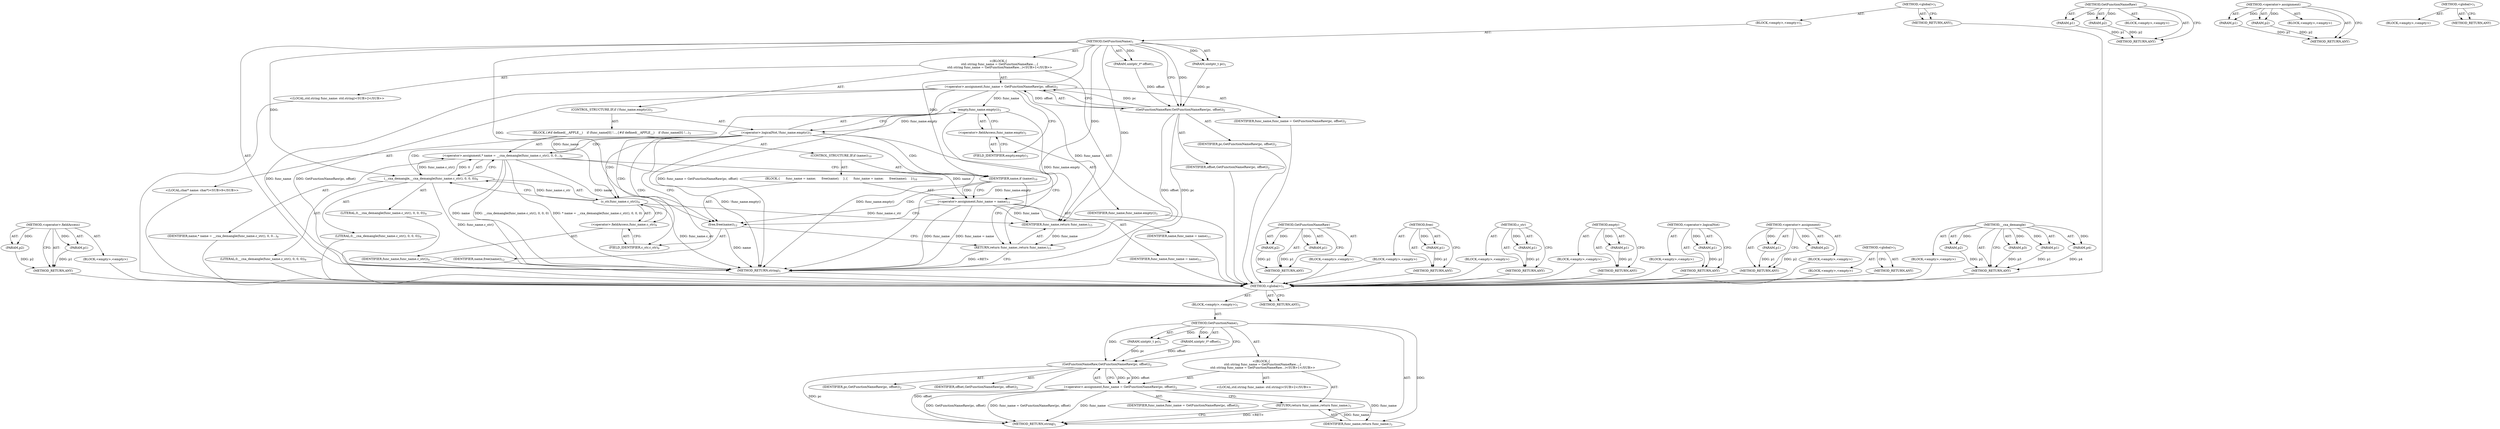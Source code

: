 digraph "&lt;global&gt;" {
vulnerable_91 [label=<(METHOD,&lt;operator&gt;.fieldAccess)>];
vulnerable_92 [label=<(PARAM,p1)>];
vulnerable_93 [label=<(PARAM,p2)>];
vulnerable_94 [label=<(BLOCK,&lt;empty&gt;,&lt;empty&gt;)>];
vulnerable_95 [label=<(METHOD_RETURN,ANY)>];
vulnerable_6 [label=<(METHOD,&lt;global&gt;)<SUB>1</SUB>>];
vulnerable_7 [label=<(BLOCK,&lt;empty&gt;,&lt;empty&gt;)<SUB>1</SUB>>];
vulnerable_8 [label=<(METHOD,GetFunctionName)<SUB>1</SUB>>];
vulnerable_9 [label=<(PARAM,uintptr_t pc)<SUB>1</SUB>>];
vulnerable_10 [label=<(PARAM,uintptr_t* offset)<SUB>1</SUB>>];
vulnerable_11 [label="<(BLOCK,{
   std::string func_name = GetFunctionNameRaw...,{
   std::string func_name = GetFunctionNameRaw...)<SUB>1</SUB>>"];
vulnerable_12 [label="<(LOCAL,std.string func_name: std.string)<SUB>2</SUB>>"];
vulnerable_13 [label=<(&lt;operator&gt;.assignment,func_name = GetFunctionNameRaw(pc, offset))<SUB>2</SUB>>];
vulnerable_14 [label=<(IDENTIFIER,func_name,func_name = GetFunctionNameRaw(pc, offset))<SUB>2</SUB>>];
vulnerable_15 [label=<(GetFunctionNameRaw,GetFunctionNameRaw(pc, offset))<SUB>2</SUB>>];
vulnerable_16 [label=<(IDENTIFIER,pc,GetFunctionNameRaw(pc, offset))<SUB>2</SUB>>];
vulnerable_17 [label=<(IDENTIFIER,offset,GetFunctionNameRaw(pc, offset))<SUB>2</SUB>>];
vulnerable_18 [label=<(CONTROL_STRUCTURE,IF,if (!func_name.empty()))<SUB>3</SUB>>];
vulnerable_19 [label=<(&lt;operator&gt;.logicalNot,!func_name.empty())<SUB>3</SUB>>];
vulnerable_20 [label=<(empty,func_name.empty())<SUB>3</SUB>>];
vulnerable_21 [label=<(&lt;operator&gt;.fieldAccess,func_name.empty)<SUB>3</SUB>>];
vulnerable_22 [label=<(IDENTIFIER,func_name,func_name.empty())<SUB>3</SUB>>];
vulnerable_23 [label=<(FIELD_IDENTIFIER,empty,empty)<SUB>3</SUB>>];
vulnerable_24 [label=<(BLOCK,{
#if defined(__APPLE__)
    if (func_name[0] !...,{
#if defined(__APPLE__)
    if (func_name[0] !...)<SUB>3</SUB>>];
vulnerable_25 [label="<(LOCAL,char* name: char*)<SUB>9</SUB>>"];
vulnerable_26 [label=<(&lt;operator&gt;.assignment,* name = __cxa_demangle(func_name.c_str(), 0, 0...)<SUB>9</SUB>>];
vulnerable_27 [label=<(IDENTIFIER,name,* name = __cxa_demangle(func_name.c_str(), 0, 0...)<SUB>9</SUB>>];
vulnerable_28 [label=<(__cxa_demangle,__cxa_demangle(func_name.c_str(), 0, 0, 0))<SUB>9</SUB>>];
vulnerable_29 [label=<(c_str,func_name.c_str())<SUB>9</SUB>>];
vulnerable_30 [label=<(&lt;operator&gt;.fieldAccess,func_name.c_str)<SUB>9</SUB>>];
vulnerable_31 [label=<(IDENTIFIER,func_name,func_name.c_str())<SUB>9</SUB>>];
vulnerable_32 [label=<(FIELD_IDENTIFIER,c_str,c_str)<SUB>9</SUB>>];
vulnerable_33 [label=<(LITERAL,0,__cxa_demangle(func_name.c_str(), 0, 0, 0))<SUB>9</SUB>>];
vulnerable_34 [label=<(LITERAL,0,__cxa_demangle(func_name.c_str(), 0, 0, 0))<SUB>9</SUB>>];
vulnerable_35 [label=<(LITERAL,0,__cxa_demangle(func_name.c_str(), 0, 0, 0))<SUB>9</SUB>>];
vulnerable_36 [label=<(CONTROL_STRUCTURE,IF,if (name))<SUB>10</SUB>>];
vulnerable_37 [label=<(IDENTIFIER,name,if (name))<SUB>10</SUB>>];
vulnerable_38 [label=<(BLOCK,{
      func_name = name;
      free(name);
    },{
      func_name = name;
      free(name);
    })<SUB>10</SUB>>];
vulnerable_39 [label=<(&lt;operator&gt;.assignment,func_name = name)<SUB>11</SUB>>];
vulnerable_40 [label=<(IDENTIFIER,func_name,func_name = name)<SUB>11</SUB>>];
vulnerable_41 [label=<(IDENTIFIER,name,func_name = name)<SUB>11</SUB>>];
vulnerable_42 [label=<(free,free(name))<SUB>12</SUB>>];
vulnerable_43 [label=<(IDENTIFIER,name,free(name))<SUB>12</SUB>>];
vulnerable_44 [label=<(RETURN,return func_name;,return func_name;)<SUB>15</SUB>>];
vulnerable_45 [label=<(IDENTIFIER,func_name,return func_name;)<SUB>15</SUB>>];
vulnerable_46 [label=<(METHOD_RETURN,string)<SUB>1</SUB>>];
vulnerable_48 [label=<(METHOD_RETURN,ANY)<SUB>1</SUB>>];
vulnerable_78 [label=<(METHOD,GetFunctionNameRaw)>];
vulnerable_79 [label=<(PARAM,p1)>];
vulnerable_80 [label=<(PARAM,p2)>];
vulnerable_81 [label=<(BLOCK,&lt;empty&gt;,&lt;empty&gt;)>];
vulnerable_82 [label=<(METHOD_RETURN,ANY)>];
vulnerable_107 [label=<(METHOD,free)>];
vulnerable_108 [label=<(PARAM,p1)>];
vulnerable_109 [label=<(BLOCK,&lt;empty&gt;,&lt;empty&gt;)>];
vulnerable_110 [label=<(METHOD_RETURN,ANY)>];
vulnerable_103 [label=<(METHOD,c_str)>];
vulnerable_104 [label=<(PARAM,p1)>];
vulnerable_105 [label=<(BLOCK,&lt;empty&gt;,&lt;empty&gt;)>];
vulnerable_106 [label=<(METHOD_RETURN,ANY)>];
vulnerable_87 [label=<(METHOD,empty)>];
vulnerable_88 [label=<(PARAM,p1)>];
vulnerable_89 [label=<(BLOCK,&lt;empty&gt;,&lt;empty&gt;)>];
vulnerable_90 [label=<(METHOD_RETURN,ANY)>];
vulnerable_83 [label=<(METHOD,&lt;operator&gt;.logicalNot)>];
vulnerable_84 [label=<(PARAM,p1)>];
vulnerable_85 [label=<(BLOCK,&lt;empty&gt;,&lt;empty&gt;)>];
vulnerable_86 [label=<(METHOD_RETURN,ANY)>];
vulnerable_73 [label=<(METHOD,&lt;operator&gt;.assignment)>];
vulnerable_74 [label=<(PARAM,p1)>];
vulnerable_75 [label=<(PARAM,p2)>];
vulnerable_76 [label=<(BLOCK,&lt;empty&gt;,&lt;empty&gt;)>];
vulnerable_77 [label=<(METHOD_RETURN,ANY)>];
vulnerable_67 [label=<(METHOD,&lt;global&gt;)<SUB>1</SUB>>];
vulnerable_68 [label=<(BLOCK,&lt;empty&gt;,&lt;empty&gt;)>];
vulnerable_69 [label=<(METHOD_RETURN,ANY)>];
vulnerable_96 [label=<(METHOD,__cxa_demangle)>];
vulnerable_97 [label=<(PARAM,p1)>];
vulnerable_98 [label=<(PARAM,p2)>];
vulnerable_99 [label=<(PARAM,p3)>];
vulnerable_100 [label=<(PARAM,p4)>];
vulnerable_101 [label=<(BLOCK,&lt;empty&gt;,&lt;empty&gt;)>];
vulnerable_102 [label=<(METHOD_RETURN,ANY)>];
fixed_6 [label=<(METHOD,&lt;global&gt;)<SUB>1</SUB>>];
fixed_7 [label=<(BLOCK,&lt;empty&gt;,&lt;empty&gt;)<SUB>1</SUB>>];
fixed_8 [label=<(METHOD,GetFunctionName)<SUB>1</SUB>>];
fixed_9 [label=<(PARAM,uintptr_t pc)<SUB>1</SUB>>];
fixed_10 [label=<(PARAM,uintptr_t* offset)<SUB>1</SUB>>];
fixed_11 [label="<(BLOCK,{
   std::string func_name = GetFunctionNameRaw...,{
   std::string func_name = GetFunctionNameRaw...)<SUB>1</SUB>>"];
fixed_12 [label="<(LOCAL,std.string func_name: std.string)<SUB>2</SUB>>"];
fixed_13 [label=<(&lt;operator&gt;.assignment,func_name = GetFunctionNameRaw(pc, offset))<SUB>2</SUB>>];
fixed_14 [label=<(IDENTIFIER,func_name,func_name = GetFunctionNameRaw(pc, offset))<SUB>2</SUB>>];
fixed_15 [label=<(GetFunctionNameRaw,GetFunctionNameRaw(pc, offset))<SUB>2</SUB>>];
fixed_16 [label=<(IDENTIFIER,pc,GetFunctionNameRaw(pc, offset))<SUB>2</SUB>>];
fixed_17 [label=<(IDENTIFIER,offset,GetFunctionNameRaw(pc, offset))<SUB>2</SUB>>];
fixed_18 [label=<(RETURN,return func_name;,return func_name;)<SUB>3</SUB>>];
fixed_19 [label=<(IDENTIFIER,func_name,return func_name;)<SUB>3</SUB>>];
fixed_20 [label=<(METHOD_RETURN,string)<SUB>1</SUB>>];
fixed_22 [label=<(METHOD_RETURN,ANY)<SUB>1</SUB>>];
fixed_48 [label=<(METHOD,GetFunctionNameRaw)>];
fixed_49 [label=<(PARAM,p1)>];
fixed_50 [label=<(PARAM,p2)>];
fixed_51 [label=<(BLOCK,&lt;empty&gt;,&lt;empty&gt;)>];
fixed_52 [label=<(METHOD_RETURN,ANY)>];
fixed_43 [label=<(METHOD,&lt;operator&gt;.assignment)>];
fixed_44 [label=<(PARAM,p1)>];
fixed_45 [label=<(PARAM,p2)>];
fixed_46 [label=<(BLOCK,&lt;empty&gt;,&lt;empty&gt;)>];
fixed_47 [label=<(METHOD_RETURN,ANY)>];
fixed_37 [label=<(METHOD,&lt;global&gt;)<SUB>1</SUB>>];
fixed_38 [label=<(BLOCK,&lt;empty&gt;,&lt;empty&gt;)>];
fixed_39 [label=<(METHOD_RETURN,ANY)>];
vulnerable_91 -> vulnerable_92  [key=0, label="AST: "];
vulnerable_91 -> vulnerable_92  [key=1, label="DDG: "];
vulnerable_91 -> vulnerable_94  [key=0, label="AST: "];
vulnerable_91 -> vulnerable_93  [key=0, label="AST: "];
vulnerable_91 -> vulnerable_93  [key=1, label="DDG: "];
vulnerable_91 -> vulnerable_95  [key=0, label="AST: "];
vulnerable_91 -> vulnerable_95  [key=1, label="CFG: "];
vulnerable_92 -> vulnerable_95  [key=0, label="DDG: p1"];
vulnerable_93 -> vulnerable_95  [key=0, label="DDG: p2"];
vulnerable_94 -> fixed_6  [key=0];
vulnerable_95 -> fixed_6  [key=0];
vulnerable_6 -> vulnerable_7  [key=0, label="AST: "];
vulnerable_6 -> vulnerable_48  [key=0, label="AST: "];
vulnerable_6 -> vulnerable_48  [key=1, label="CFG: "];
vulnerable_7 -> vulnerable_8  [key=0, label="AST: "];
vulnerable_8 -> vulnerable_9  [key=0, label="AST: "];
vulnerable_8 -> vulnerable_9  [key=1, label="DDG: "];
vulnerable_8 -> vulnerable_10  [key=0, label="AST: "];
vulnerable_8 -> vulnerable_10  [key=1, label="DDG: "];
vulnerable_8 -> vulnerable_11  [key=0, label="AST: "];
vulnerable_8 -> vulnerable_46  [key=0, label="AST: "];
vulnerable_8 -> vulnerable_15  [key=0, label="CFG: "];
vulnerable_8 -> vulnerable_15  [key=1, label="DDG: "];
vulnerable_8 -> vulnerable_45  [key=0, label="DDG: "];
vulnerable_8 -> vulnerable_37  [key=0, label="DDG: "];
vulnerable_8 -> vulnerable_28  [key=0, label="DDG: "];
vulnerable_8 -> vulnerable_39  [key=0, label="DDG: "];
vulnerable_8 -> vulnerable_42  [key=0, label="DDG: "];
vulnerable_9 -> vulnerable_15  [key=0, label="DDG: pc"];
vulnerable_10 -> vulnerable_15  [key=0, label="DDG: offset"];
vulnerable_11 -> vulnerable_12  [key=0, label="AST: "];
vulnerable_11 -> vulnerable_13  [key=0, label="AST: "];
vulnerable_11 -> vulnerable_18  [key=0, label="AST: "];
vulnerable_11 -> vulnerable_44  [key=0, label="AST: "];
vulnerable_12 -> fixed_6  [key=0];
vulnerable_13 -> vulnerable_14  [key=0, label="AST: "];
vulnerable_13 -> vulnerable_15  [key=0, label="AST: "];
vulnerable_13 -> vulnerable_23  [key=0, label="CFG: "];
vulnerable_13 -> vulnerable_46  [key=0, label="DDG: func_name"];
vulnerable_13 -> vulnerable_46  [key=1, label="DDG: GetFunctionNameRaw(pc, offset)"];
vulnerable_13 -> vulnerable_46  [key=2, label="DDG: func_name = GetFunctionNameRaw(pc, offset)"];
vulnerable_13 -> vulnerable_45  [key=0, label="DDG: func_name"];
vulnerable_13 -> vulnerable_20  [key=0, label="DDG: func_name"];
vulnerable_13 -> vulnerable_29  [key=0, label="DDG: func_name"];
vulnerable_14 -> fixed_6  [key=0];
vulnerable_15 -> vulnerable_16  [key=0, label="AST: "];
vulnerable_15 -> vulnerable_17  [key=0, label="AST: "];
vulnerable_15 -> vulnerable_13  [key=0, label="CFG: "];
vulnerable_15 -> vulnerable_13  [key=1, label="DDG: pc"];
vulnerable_15 -> vulnerable_13  [key=2, label="DDG: offset"];
vulnerable_15 -> vulnerable_46  [key=0, label="DDG: pc"];
vulnerable_15 -> vulnerable_46  [key=1, label="DDG: offset"];
vulnerable_16 -> fixed_6  [key=0];
vulnerable_17 -> fixed_6  [key=0];
vulnerable_18 -> vulnerable_19  [key=0, label="AST: "];
vulnerable_18 -> vulnerable_24  [key=0, label="AST: "];
vulnerable_19 -> vulnerable_20  [key=0, label="AST: "];
vulnerable_19 -> vulnerable_32  [key=0, label="CFG: "];
vulnerable_19 -> vulnerable_32  [key=1, label="CDG: "];
vulnerable_19 -> vulnerable_44  [key=0, label="CFG: "];
vulnerable_19 -> vulnerable_46  [key=0, label="DDG: func_name.empty()"];
vulnerable_19 -> vulnerable_46  [key=1, label="DDG: !func_name.empty()"];
vulnerable_19 -> vulnerable_30  [key=0, label="CDG: "];
vulnerable_19 -> vulnerable_29  [key=0, label="CDG: "];
vulnerable_19 -> vulnerable_26  [key=0, label="CDG: "];
vulnerable_19 -> vulnerable_28  [key=0, label="CDG: "];
vulnerable_19 -> vulnerable_37  [key=0, label="CDG: "];
vulnerable_20 -> vulnerable_21  [key=0, label="AST: "];
vulnerable_20 -> vulnerable_19  [key=0, label="CFG: "];
vulnerable_20 -> vulnerable_19  [key=1, label="DDG: func_name.empty"];
vulnerable_20 -> vulnerable_46  [key=0, label="DDG: func_name.empty"];
vulnerable_20 -> vulnerable_45  [key=0, label="DDG: func_name.empty"];
vulnerable_21 -> vulnerable_22  [key=0, label="AST: "];
vulnerable_21 -> vulnerable_23  [key=0, label="AST: "];
vulnerable_21 -> vulnerable_20  [key=0, label="CFG: "];
vulnerable_22 -> fixed_6  [key=0];
vulnerable_23 -> vulnerable_21  [key=0, label="CFG: "];
vulnerable_24 -> vulnerable_25  [key=0, label="AST: "];
vulnerable_24 -> vulnerable_26  [key=0, label="AST: "];
vulnerable_24 -> vulnerable_36  [key=0, label="AST: "];
vulnerable_25 -> fixed_6  [key=0];
vulnerable_26 -> vulnerable_27  [key=0, label="AST: "];
vulnerable_26 -> vulnerable_28  [key=0, label="AST: "];
vulnerable_26 -> vulnerable_37  [key=0, label="CFG: "];
vulnerable_26 -> vulnerable_46  [key=0, label="DDG: name"];
vulnerable_26 -> vulnerable_46  [key=1, label="DDG: __cxa_demangle(func_name.c_str(), 0, 0, 0)"];
vulnerable_26 -> vulnerable_46  [key=2, label="DDG: * name = __cxa_demangle(func_name.c_str(), 0, 0, 0)"];
vulnerable_26 -> vulnerable_39  [key=0, label="DDG: name"];
vulnerable_26 -> vulnerable_42  [key=0, label="DDG: name"];
vulnerable_27 -> fixed_6  [key=0];
vulnerable_28 -> vulnerable_29  [key=0, label="AST: "];
vulnerable_28 -> vulnerable_33  [key=0, label="AST: "];
vulnerable_28 -> vulnerable_34  [key=0, label="AST: "];
vulnerable_28 -> vulnerable_35  [key=0, label="AST: "];
vulnerable_28 -> vulnerable_26  [key=0, label="CFG: "];
vulnerable_28 -> vulnerable_26  [key=1, label="DDG: func_name.c_str()"];
vulnerable_28 -> vulnerable_26  [key=2, label="DDG: 0"];
vulnerable_28 -> vulnerable_46  [key=0, label="DDG: func_name.c_str()"];
vulnerable_29 -> vulnerable_30  [key=0, label="AST: "];
vulnerable_29 -> vulnerable_28  [key=0, label="CFG: "];
vulnerable_29 -> vulnerable_28  [key=1, label="DDG: func_name.c_str"];
vulnerable_29 -> vulnerable_46  [key=0, label="DDG: func_name.c_str"];
vulnerable_29 -> vulnerable_45  [key=0, label="DDG: func_name.c_str"];
vulnerable_30 -> vulnerable_31  [key=0, label="AST: "];
vulnerable_30 -> vulnerable_32  [key=0, label="AST: "];
vulnerable_30 -> vulnerable_29  [key=0, label="CFG: "];
vulnerable_31 -> fixed_6  [key=0];
vulnerable_32 -> vulnerable_30  [key=0, label="CFG: "];
vulnerable_33 -> fixed_6  [key=0];
vulnerable_34 -> fixed_6  [key=0];
vulnerable_35 -> fixed_6  [key=0];
vulnerable_36 -> vulnerable_37  [key=0, label="AST: "];
vulnerable_36 -> vulnerable_38  [key=0, label="AST: "];
vulnerable_37 -> vulnerable_39  [key=0, label="CFG: "];
vulnerable_37 -> vulnerable_39  [key=1, label="CDG: "];
vulnerable_37 -> vulnerable_44  [key=0, label="CFG: "];
vulnerable_37 -> vulnerable_42  [key=0, label="CDG: "];
vulnerable_38 -> vulnerable_39  [key=0, label="AST: "];
vulnerable_38 -> vulnerable_42  [key=0, label="AST: "];
vulnerable_39 -> vulnerable_40  [key=0, label="AST: "];
vulnerable_39 -> vulnerable_41  [key=0, label="AST: "];
vulnerable_39 -> vulnerable_42  [key=0, label="CFG: "];
vulnerable_39 -> vulnerable_46  [key=0, label="DDG: func_name"];
vulnerable_39 -> vulnerable_46  [key=1, label="DDG: func_name = name"];
vulnerable_39 -> vulnerable_45  [key=0, label="DDG: func_name"];
vulnerable_40 -> fixed_6  [key=0];
vulnerable_41 -> fixed_6  [key=0];
vulnerable_42 -> vulnerable_43  [key=0, label="AST: "];
vulnerable_42 -> vulnerable_44  [key=0, label="CFG: "];
vulnerable_42 -> vulnerable_46  [key=0, label="DDG: name"];
vulnerable_43 -> fixed_6  [key=0];
vulnerable_44 -> vulnerable_45  [key=0, label="AST: "];
vulnerable_44 -> vulnerable_46  [key=0, label="CFG: "];
vulnerable_44 -> vulnerable_46  [key=1, label="DDG: &lt;RET&gt;"];
vulnerable_45 -> vulnerable_44  [key=0, label="DDG: func_name"];
vulnerable_46 -> fixed_6  [key=0];
vulnerable_48 -> fixed_6  [key=0];
vulnerable_78 -> vulnerable_79  [key=0, label="AST: "];
vulnerable_78 -> vulnerable_79  [key=1, label="DDG: "];
vulnerable_78 -> vulnerable_81  [key=0, label="AST: "];
vulnerable_78 -> vulnerable_80  [key=0, label="AST: "];
vulnerable_78 -> vulnerable_80  [key=1, label="DDG: "];
vulnerable_78 -> vulnerable_82  [key=0, label="AST: "];
vulnerable_78 -> vulnerable_82  [key=1, label="CFG: "];
vulnerable_79 -> vulnerable_82  [key=0, label="DDG: p1"];
vulnerable_80 -> vulnerable_82  [key=0, label="DDG: p2"];
vulnerable_81 -> fixed_6  [key=0];
vulnerable_82 -> fixed_6  [key=0];
vulnerable_107 -> vulnerable_108  [key=0, label="AST: "];
vulnerable_107 -> vulnerable_108  [key=1, label="DDG: "];
vulnerable_107 -> vulnerable_109  [key=0, label="AST: "];
vulnerable_107 -> vulnerable_110  [key=0, label="AST: "];
vulnerable_107 -> vulnerable_110  [key=1, label="CFG: "];
vulnerable_108 -> vulnerable_110  [key=0, label="DDG: p1"];
vulnerable_109 -> fixed_6  [key=0];
vulnerable_110 -> fixed_6  [key=0];
vulnerable_103 -> vulnerable_104  [key=0, label="AST: "];
vulnerable_103 -> vulnerable_104  [key=1, label="DDG: "];
vulnerable_103 -> vulnerable_105  [key=0, label="AST: "];
vulnerable_103 -> vulnerable_106  [key=0, label="AST: "];
vulnerable_103 -> vulnerable_106  [key=1, label="CFG: "];
vulnerable_104 -> vulnerable_106  [key=0, label="DDG: p1"];
vulnerable_105 -> fixed_6  [key=0];
vulnerable_106 -> fixed_6  [key=0];
vulnerable_87 -> vulnerable_88  [key=0, label="AST: "];
vulnerable_87 -> vulnerable_88  [key=1, label="DDG: "];
vulnerable_87 -> vulnerable_89  [key=0, label="AST: "];
vulnerable_87 -> vulnerable_90  [key=0, label="AST: "];
vulnerable_87 -> vulnerable_90  [key=1, label="CFG: "];
vulnerable_88 -> vulnerable_90  [key=0, label="DDG: p1"];
vulnerable_89 -> fixed_6  [key=0];
vulnerable_90 -> fixed_6  [key=0];
vulnerable_83 -> vulnerable_84  [key=0, label="AST: "];
vulnerable_83 -> vulnerable_84  [key=1, label="DDG: "];
vulnerable_83 -> vulnerable_85  [key=0, label="AST: "];
vulnerable_83 -> vulnerable_86  [key=0, label="AST: "];
vulnerable_83 -> vulnerable_86  [key=1, label="CFG: "];
vulnerable_84 -> vulnerable_86  [key=0, label="DDG: p1"];
vulnerable_85 -> fixed_6  [key=0];
vulnerable_86 -> fixed_6  [key=0];
vulnerable_73 -> vulnerable_74  [key=0, label="AST: "];
vulnerable_73 -> vulnerable_74  [key=1, label="DDG: "];
vulnerable_73 -> vulnerable_76  [key=0, label="AST: "];
vulnerable_73 -> vulnerable_75  [key=0, label="AST: "];
vulnerable_73 -> vulnerable_75  [key=1, label="DDG: "];
vulnerable_73 -> vulnerable_77  [key=0, label="AST: "];
vulnerable_73 -> vulnerable_77  [key=1, label="CFG: "];
vulnerable_74 -> vulnerable_77  [key=0, label="DDG: p1"];
vulnerable_75 -> vulnerable_77  [key=0, label="DDG: p2"];
vulnerable_76 -> fixed_6  [key=0];
vulnerable_77 -> fixed_6  [key=0];
vulnerable_67 -> vulnerable_68  [key=0, label="AST: "];
vulnerable_67 -> vulnerable_69  [key=0, label="AST: "];
vulnerable_67 -> vulnerable_69  [key=1, label="CFG: "];
vulnerable_68 -> fixed_6  [key=0];
vulnerable_69 -> fixed_6  [key=0];
vulnerable_96 -> vulnerable_97  [key=0, label="AST: "];
vulnerable_96 -> vulnerable_97  [key=1, label="DDG: "];
vulnerable_96 -> vulnerable_101  [key=0, label="AST: "];
vulnerable_96 -> vulnerable_98  [key=0, label="AST: "];
vulnerable_96 -> vulnerable_98  [key=1, label="DDG: "];
vulnerable_96 -> vulnerable_102  [key=0, label="AST: "];
vulnerable_96 -> vulnerable_102  [key=1, label="CFG: "];
vulnerable_96 -> vulnerable_99  [key=0, label="AST: "];
vulnerable_96 -> vulnerable_99  [key=1, label="DDG: "];
vulnerable_96 -> vulnerable_100  [key=0, label="AST: "];
vulnerable_96 -> vulnerable_100  [key=1, label="DDG: "];
vulnerable_97 -> vulnerable_102  [key=0, label="DDG: p1"];
vulnerable_98 -> vulnerable_102  [key=0, label="DDG: p2"];
vulnerable_99 -> vulnerable_102  [key=0, label="DDG: p3"];
vulnerable_100 -> vulnerable_102  [key=0, label="DDG: p4"];
vulnerable_101 -> fixed_6  [key=0];
vulnerable_102 -> fixed_6  [key=0];
fixed_6 -> fixed_7  [key=0, label="AST: "];
fixed_6 -> fixed_22  [key=0, label="AST: "];
fixed_6 -> fixed_22  [key=1, label="CFG: "];
fixed_7 -> fixed_8  [key=0, label="AST: "];
fixed_8 -> fixed_9  [key=0, label="AST: "];
fixed_8 -> fixed_9  [key=1, label="DDG: "];
fixed_8 -> fixed_10  [key=0, label="AST: "];
fixed_8 -> fixed_10  [key=1, label="DDG: "];
fixed_8 -> fixed_11  [key=0, label="AST: "];
fixed_8 -> fixed_20  [key=0, label="AST: "];
fixed_8 -> fixed_15  [key=0, label="CFG: "];
fixed_8 -> fixed_15  [key=1, label="DDG: "];
fixed_8 -> fixed_19  [key=0, label="DDG: "];
fixed_9 -> fixed_15  [key=0, label="DDG: pc"];
fixed_10 -> fixed_15  [key=0, label="DDG: offset"];
fixed_11 -> fixed_12  [key=0, label="AST: "];
fixed_11 -> fixed_13  [key=0, label="AST: "];
fixed_11 -> fixed_18  [key=0, label="AST: "];
fixed_13 -> fixed_14  [key=0, label="AST: "];
fixed_13 -> fixed_15  [key=0, label="AST: "];
fixed_13 -> fixed_18  [key=0, label="CFG: "];
fixed_13 -> fixed_20  [key=0, label="DDG: func_name"];
fixed_13 -> fixed_20  [key=1, label="DDG: GetFunctionNameRaw(pc, offset)"];
fixed_13 -> fixed_20  [key=2, label="DDG: func_name = GetFunctionNameRaw(pc, offset)"];
fixed_13 -> fixed_19  [key=0, label="DDG: func_name"];
fixed_15 -> fixed_16  [key=0, label="AST: "];
fixed_15 -> fixed_17  [key=0, label="AST: "];
fixed_15 -> fixed_13  [key=0, label="CFG: "];
fixed_15 -> fixed_13  [key=1, label="DDG: pc"];
fixed_15 -> fixed_13  [key=2, label="DDG: offset"];
fixed_15 -> fixed_20  [key=0, label="DDG: pc"];
fixed_15 -> fixed_20  [key=1, label="DDG: offset"];
fixed_18 -> fixed_19  [key=0, label="AST: "];
fixed_18 -> fixed_20  [key=0, label="CFG: "];
fixed_18 -> fixed_20  [key=1, label="DDG: &lt;RET&gt;"];
fixed_19 -> fixed_18  [key=0, label="DDG: func_name"];
fixed_48 -> fixed_49  [key=0, label="AST: "];
fixed_48 -> fixed_49  [key=1, label="DDG: "];
fixed_48 -> fixed_51  [key=0, label="AST: "];
fixed_48 -> fixed_50  [key=0, label="AST: "];
fixed_48 -> fixed_50  [key=1, label="DDG: "];
fixed_48 -> fixed_52  [key=0, label="AST: "];
fixed_48 -> fixed_52  [key=1, label="CFG: "];
fixed_49 -> fixed_52  [key=0, label="DDG: p1"];
fixed_50 -> fixed_52  [key=0, label="DDG: p2"];
fixed_43 -> fixed_44  [key=0, label="AST: "];
fixed_43 -> fixed_44  [key=1, label="DDG: "];
fixed_43 -> fixed_46  [key=0, label="AST: "];
fixed_43 -> fixed_45  [key=0, label="AST: "];
fixed_43 -> fixed_45  [key=1, label="DDG: "];
fixed_43 -> fixed_47  [key=0, label="AST: "];
fixed_43 -> fixed_47  [key=1, label="CFG: "];
fixed_44 -> fixed_47  [key=0, label="DDG: p1"];
fixed_45 -> fixed_47  [key=0, label="DDG: p2"];
fixed_37 -> fixed_38  [key=0, label="AST: "];
fixed_37 -> fixed_39  [key=0, label="AST: "];
fixed_37 -> fixed_39  [key=1, label="CFG: "];
}
